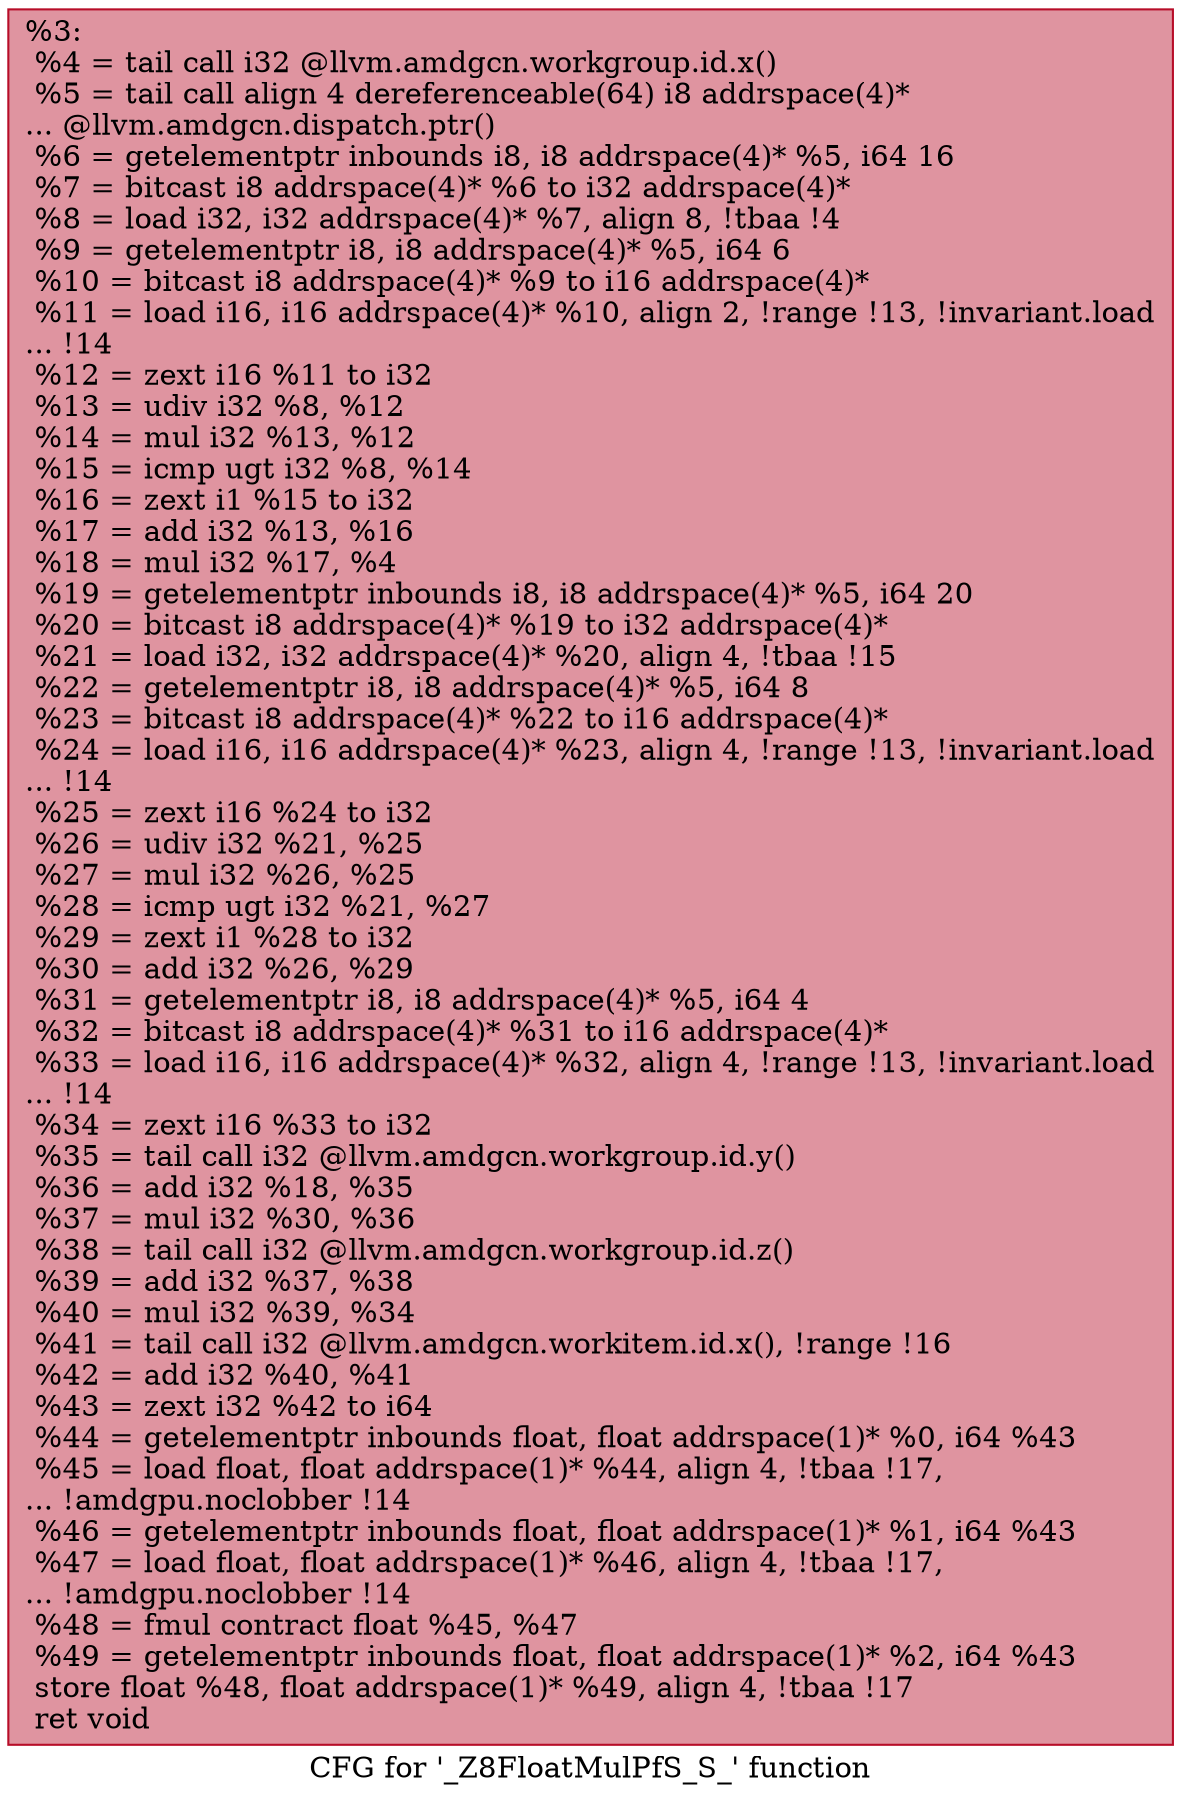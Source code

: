digraph "CFG for '_Z8FloatMulPfS_S_' function" {
	label="CFG for '_Z8FloatMulPfS_S_' function";

	Node0x593a7f0 [shape=record,color="#b70d28ff", style=filled, fillcolor="#b70d2870",label="{%3:\l  %4 = tail call i32 @llvm.amdgcn.workgroup.id.x()\l  %5 = tail call align 4 dereferenceable(64) i8 addrspace(4)*\l... @llvm.amdgcn.dispatch.ptr()\l  %6 = getelementptr inbounds i8, i8 addrspace(4)* %5, i64 16\l  %7 = bitcast i8 addrspace(4)* %6 to i32 addrspace(4)*\l  %8 = load i32, i32 addrspace(4)* %7, align 8, !tbaa !4\l  %9 = getelementptr i8, i8 addrspace(4)* %5, i64 6\l  %10 = bitcast i8 addrspace(4)* %9 to i16 addrspace(4)*\l  %11 = load i16, i16 addrspace(4)* %10, align 2, !range !13, !invariant.load\l... !14\l  %12 = zext i16 %11 to i32\l  %13 = udiv i32 %8, %12\l  %14 = mul i32 %13, %12\l  %15 = icmp ugt i32 %8, %14\l  %16 = zext i1 %15 to i32\l  %17 = add i32 %13, %16\l  %18 = mul i32 %17, %4\l  %19 = getelementptr inbounds i8, i8 addrspace(4)* %5, i64 20\l  %20 = bitcast i8 addrspace(4)* %19 to i32 addrspace(4)*\l  %21 = load i32, i32 addrspace(4)* %20, align 4, !tbaa !15\l  %22 = getelementptr i8, i8 addrspace(4)* %5, i64 8\l  %23 = bitcast i8 addrspace(4)* %22 to i16 addrspace(4)*\l  %24 = load i16, i16 addrspace(4)* %23, align 4, !range !13, !invariant.load\l... !14\l  %25 = zext i16 %24 to i32\l  %26 = udiv i32 %21, %25\l  %27 = mul i32 %26, %25\l  %28 = icmp ugt i32 %21, %27\l  %29 = zext i1 %28 to i32\l  %30 = add i32 %26, %29\l  %31 = getelementptr i8, i8 addrspace(4)* %5, i64 4\l  %32 = bitcast i8 addrspace(4)* %31 to i16 addrspace(4)*\l  %33 = load i16, i16 addrspace(4)* %32, align 4, !range !13, !invariant.load\l... !14\l  %34 = zext i16 %33 to i32\l  %35 = tail call i32 @llvm.amdgcn.workgroup.id.y()\l  %36 = add i32 %18, %35\l  %37 = mul i32 %30, %36\l  %38 = tail call i32 @llvm.amdgcn.workgroup.id.z()\l  %39 = add i32 %37, %38\l  %40 = mul i32 %39, %34\l  %41 = tail call i32 @llvm.amdgcn.workitem.id.x(), !range !16\l  %42 = add i32 %40, %41\l  %43 = zext i32 %42 to i64\l  %44 = getelementptr inbounds float, float addrspace(1)* %0, i64 %43\l  %45 = load float, float addrspace(1)* %44, align 4, !tbaa !17,\l... !amdgpu.noclobber !14\l  %46 = getelementptr inbounds float, float addrspace(1)* %1, i64 %43\l  %47 = load float, float addrspace(1)* %46, align 4, !tbaa !17,\l... !amdgpu.noclobber !14\l  %48 = fmul contract float %45, %47\l  %49 = getelementptr inbounds float, float addrspace(1)* %2, i64 %43\l  store float %48, float addrspace(1)* %49, align 4, !tbaa !17\l  ret void\l}"];
}
